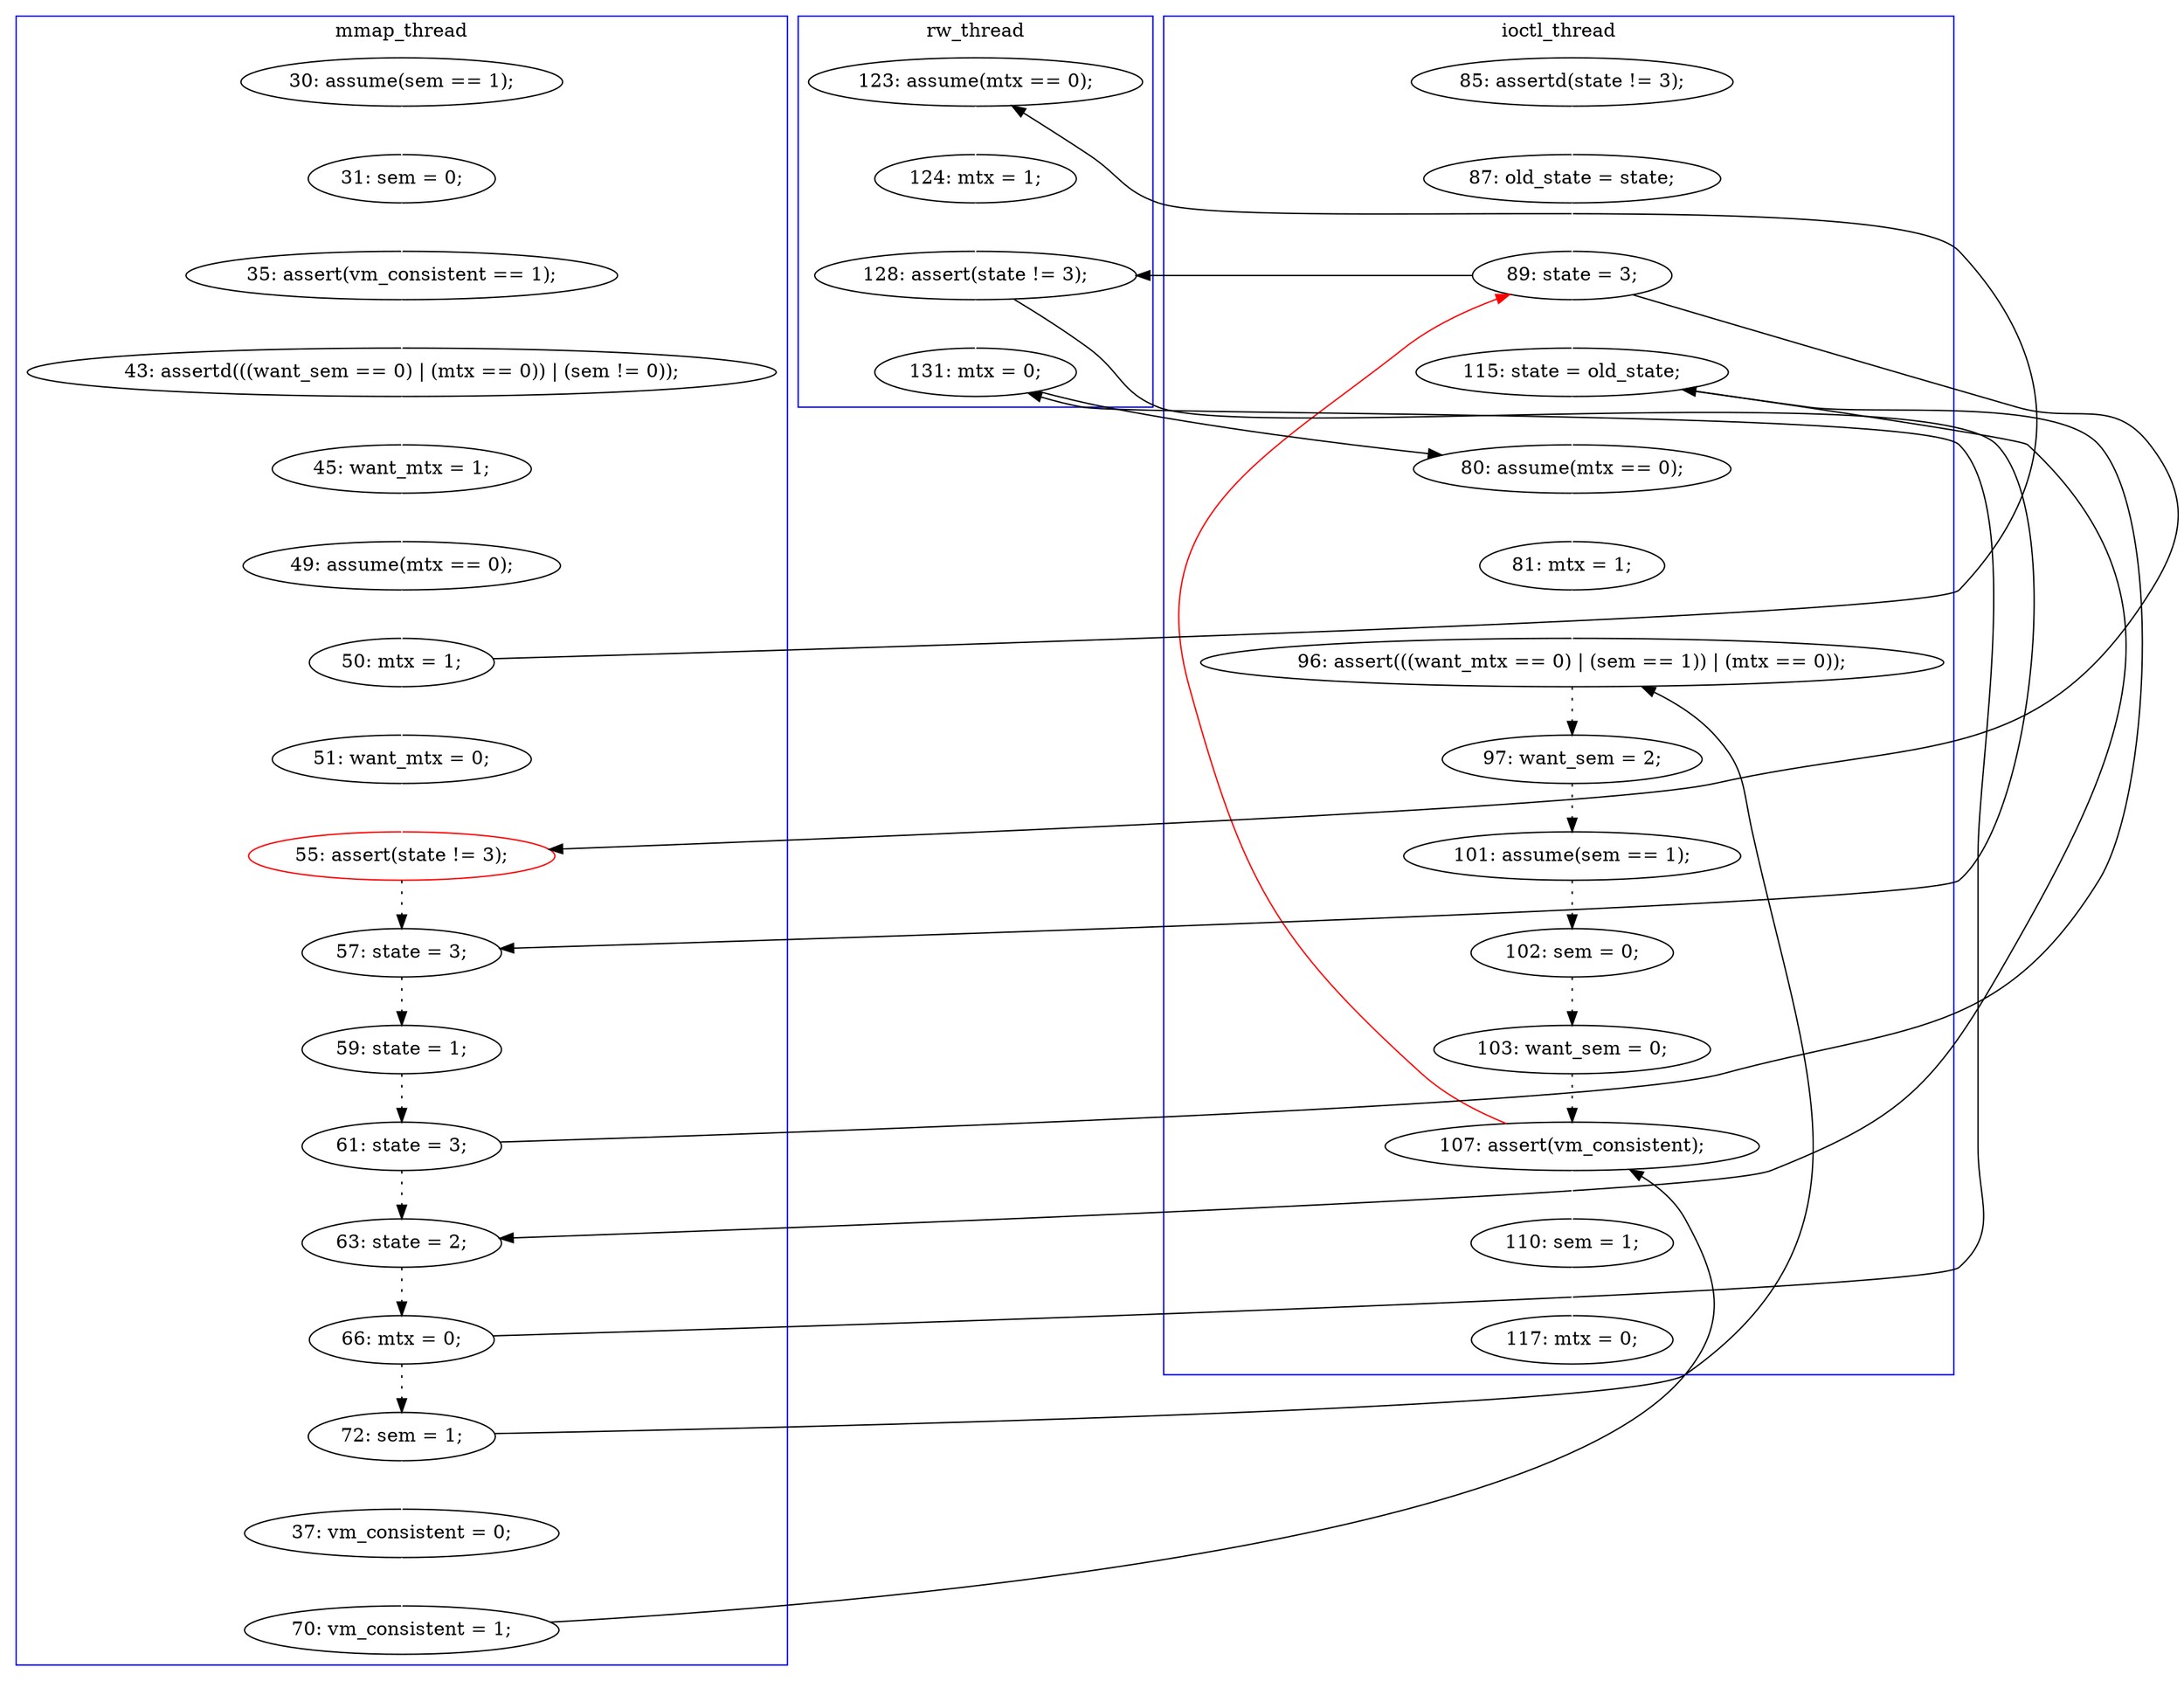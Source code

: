 digraph Counterexample {
	29 -> 30 [color = black, style = dotted]
	32 -> 33 [color = black, style = solid, constraint = false]
	11 -> 12 [color = white, style = solid]
	44 -> 47 [color = white, style = solid]
	52 -> 23 [color = red, style = solid, constraint = false]
	16 -> 18 [color = white, style = solid]
	19 -> 20 [color = white, style = solid]
	32 -> 43 [color = white, style = solid]
	18 -> 19 [color = white, style = solid]
	23 -> 32 [color = white, style = solid]
	38 -> 43 [color = black, style = solid, constraint = false]
	28 -> 38 [color = white, style = solid]
	33 -> 35 [color = black, style = dotted]
	35 -> 36 [color = black, style = dotted]
	28 -> 29 [color = black, style = solid, constraint = false]
	30 -> 31 [color = black, style = dotted]
	31 -> 33 [color = black, style = dotted]
	48 -> 49 [color = black, style = dotted]
	23 -> 28 [color = black, style = solid, constraint = false]
	13 -> 14 [color = white, style = solid]
	36 -> 37 [color = white, style = solid]
	20 -> 25 [color = white, style = solid]
	12 -> 13 [color = white, style = solid]
	39 -> 52 [color = black, style = solid, constraint = false]
	37 -> 39 [color = white, style = solid]
	52 -> 56 [color = white, style = solid]
	56 -> 57 [color = white, style = solid]
	22 -> 23 [color = white, style = solid]
	14 -> 16 [color = white, style = solid]
	49 -> 50 [color = black, style = dotted]
	21 -> 22 [color = white, style = solid]
	25 -> 29 [color = black, style = dotted]
	23 -> 25 [color = black, style = solid, constraint = false]
	36 -> 47 [color = black, style = solid, constraint = false]
	19 -> 26 [color = black, style = solid, constraint = false]
	43 -> 44 [color = white, style = solid]
	26 -> 27 [color = white, style = solid]
	51 -> 52 [color = black, style = dotted]
	35 -> 38 [color = black, style = solid, constraint = false]
	47 -> 48 [color = black, style = dotted]
	27 -> 28 [color = white, style = solid]
	50 -> 51 [color = black, style = dotted]
	31 -> 32 [color = black, style = solid, constraint = false]
	subgraph cluster3 {
		label = rw_thread
		color = blue
		38  [label = "131: mtx = 0;"]
		26  [label = "123: assume(mtx == 0);"]
		27  [label = "124: mtx = 1;"]
		28  [label = "128: assert(state != 3);"]
	}
	subgraph cluster2 {
		label = ioctl_thread
		color = blue
		43  [label = "80: assume(mtx == 0);"]
		44  [label = "81: mtx = 1;"]
		21  [label = "85: assertd(state != 3);"]
		57  [label = "117: mtx = 0;"]
		51  [label = "103: want_sem = 0;"]
		22  [label = "87: old_state = state;"]
		50  [label = "102: sem = 0;"]
		49  [label = "101: assume(sem == 1);"]
		48  [label = "97: want_sem = 2;"]
		23  [label = "89: state = 3;"]
		52  [label = "107: assert(vm_consistent);"]
		47  [label = "96: assert(((want_mtx == 0) | (sem == 1)) | (mtx == 0));"]
		56  [label = "110: sem = 1;"]
		32  [label = "115: state = old_state;"]
	}
	subgraph cluster1 {
		label = mmap_thread
		color = blue
		11  [label = "30: assume(sem == 1);"]
		31  [label = "61: state = 3;"]
		35  [label = "66: mtx = 0;"]
		36  [label = "72: sem = 1;"]
		25  [label = "55: assert(state != 3);", color = red]
		14  [label = "43: assertd(((want_sem == 0) | (mtx == 0)) | (sem != 0));"]
		37  [label = "37: vm_consistent = 0;"]
		19  [label = "50: mtx = 1;"]
		16  [label = "45: want_mtx = 1;"]
		18  [label = "49: assume(mtx == 0);"]
		33  [label = "63: state = 2;"]
		30  [label = "59: state = 1;"]
		29  [label = "57: state = 3;"]
		13  [label = "35: assert(vm_consistent == 1);"]
		12  [label = "31: sem = 0;"]
		20  [label = "51: want_mtx = 0;"]
		39  [label = "70: vm_consistent = 1;"]
	}
}